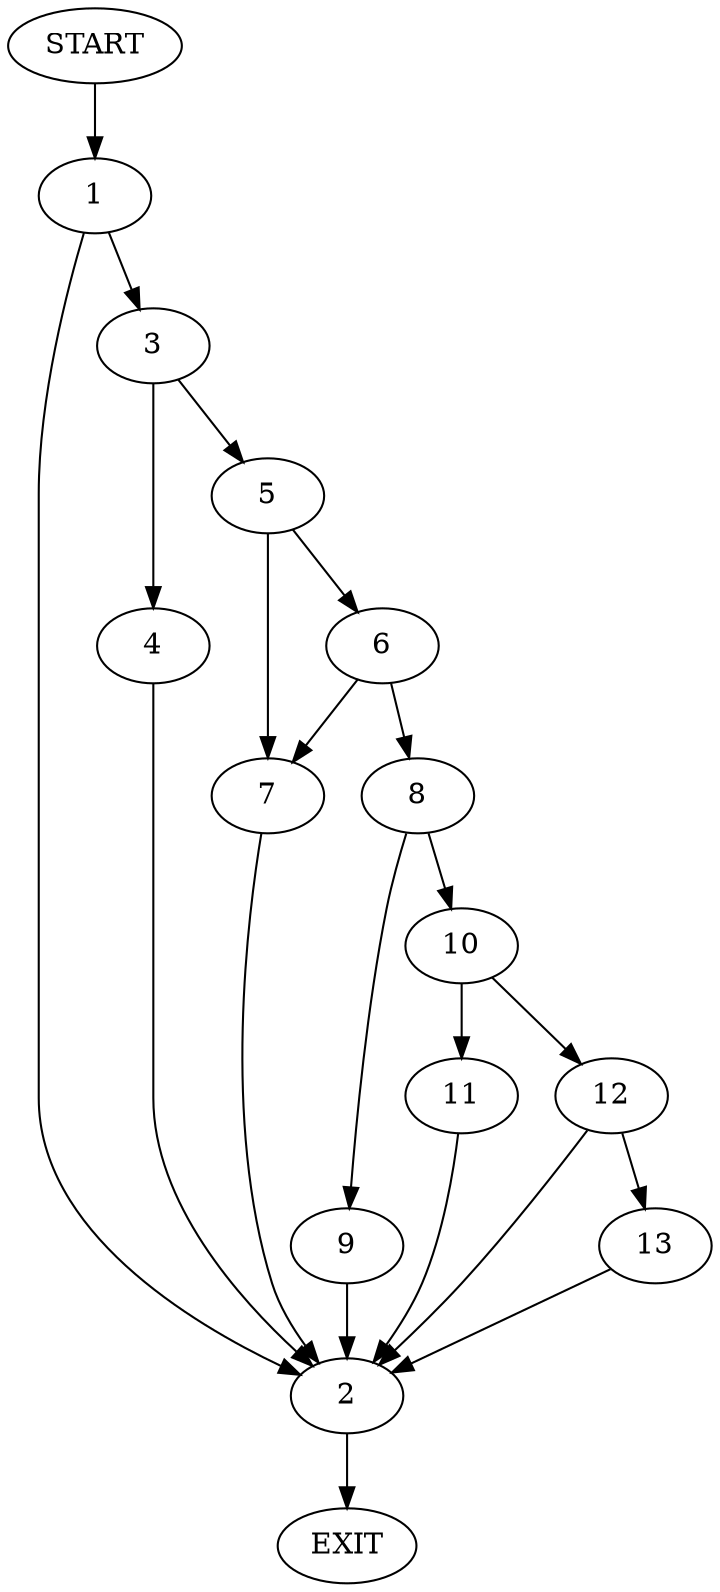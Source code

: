 digraph {
0 [label="START"]
14 [label="EXIT"]
0 -> 1
1 -> 2
1 -> 3
3 -> 4
3 -> 5
2 -> 14
5 -> 6
5 -> 7
4 -> 2
6 -> 8
6 -> 7
7 -> 2
8 -> 9
8 -> 10
10 -> 11
10 -> 12
9 -> 2
12 -> 2
12 -> 13
11 -> 2
13 -> 2
}
